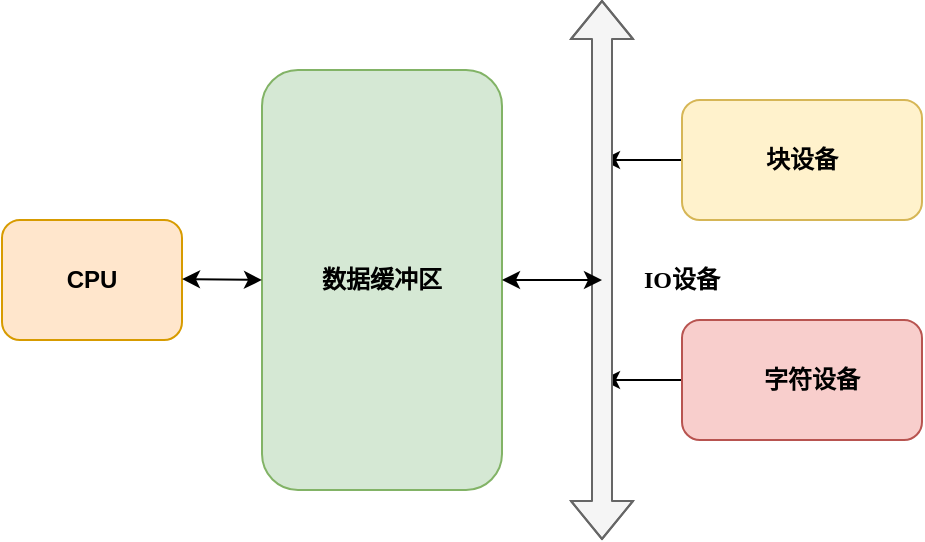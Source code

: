 <mxfile version="13.9.2" type="github">
  <diagram id="vfIGXlh5KfuUbRn0Kb2U" name="Page-1">
    <mxGraphModel dx="782" dy="381" grid="1" gridSize="10" guides="1" tooltips="1" connect="1" arrows="1" fold="1" page="1" pageScale="1" pageWidth="827" pageHeight="1169" math="0" shadow="0">
      <root>
        <mxCell id="0" />
        <mxCell id="1" parent="0" />
        <mxCell id="RqODMqMjunmwhnLp9-Iy-9" style="edgeStyle=orthogonalEdgeStyle;rounded=0;orthogonalLoop=1;jettySize=auto;html=1;" edge="1" parent="1" source="RqODMqMjunmwhnLp9-Iy-2">
          <mxGeometry relative="1" as="geometry">
            <mxPoint x="360" y="220" as="targetPoint" />
            <Array as="points">
              <mxPoint x="370" y="220" />
              <mxPoint x="370" y="220" />
            </Array>
          </mxGeometry>
        </mxCell>
        <mxCell id="RqODMqMjunmwhnLp9-Iy-2" value="" style="rounded=1;whiteSpace=wrap;html=1;fillColor=#fff2cc;strokeColor=#d6b656;" vertex="1" parent="1">
          <mxGeometry x="400" y="190" width="120" height="60" as="geometry" />
        </mxCell>
        <mxCell id="RqODMqMjunmwhnLp9-Iy-3" value="块设备" style="text;html=1;strokeColor=none;fillColor=none;align=center;verticalAlign=middle;whiteSpace=wrap;rounded=0;fontStyle=1" vertex="1" parent="1">
          <mxGeometry x="440" y="210" width="40" height="20" as="geometry" />
        </mxCell>
        <mxCell id="RqODMqMjunmwhnLp9-Iy-10" style="edgeStyle=orthogonalEdgeStyle;rounded=0;orthogonalLoop=1;jettySize=auto;html=1;" edge="1" parent="1" source="RqODMqMjunmwhnLp9-Iy-4">
          <mxGeometry relative="1" as="geometry">
            <mxPoint x="360" y="330" as="targetPoint" />
          </mxGeometry>
        </mxCell>
        <mxCell id="RqODMqMjunmwhnLp9-Iy-4" value="" style="rounded=1;whiteSpace=wrap;html=1;fillColor=#f8cecc;strokeColor=#b85450;" vertex="1" parent="1">
          <mxGeometry x="400" y="300" width="120" height="60" as="geometry" />
        </mxCell>
        <mxCell id="RqODMqMjunmwhnLp9-Iy-5" value="字符设备" style="text;html=1;strokeColor=none;fillColor=none;align=center;verticalAlign=middle;whiteSpace=wrap;rounded=0;fontStyle=1" vertex="1" parent="1">
          <mxGeometry x="440" y="320" width="50" height="20" as="geometry" />
        </mxCell>
        <mxCell id="RqODMqMjunmwhnLp9-Iy-6" value="" style="shape=flexArrow;endArrow=classic;startArrow=classic;html=1;fillColor=#f5f5f5;strokeColor=#666666;" edge="1" parent="1">
          <mxGeometry width="50" height="50" relative="1" as="geometry">
            <mxPoint x="360" y="410" as="sourcePoint" />
            <mxPoint x="360" y="140" as="targetPoint" />
            <Array as="points">
              <mxPoint x="360" y="280" />
            </Array>
          </mxGeometry>
        </mxCell>
        <mxCell id="RqODMqMjunmwhnLp9-Iy-7" value="&lt;b&gt;&lt;font face=&quot;Comic Sans MS&quot;&gt;IO设备&lt;/font&gt;&lt;/b&gt;" style="text;html=1;strokeColor=none;fillColor=none;align=center;verticalAlign=middle;whiteSpace=wrap;rounded=0;" vertex="1" parent="1">
          <mxGeometry x="370" y="270" width="60" height="20" as="geometry" />
        </mxCell>
        <mxCell id="RqODMqMjunmwhnLp9-Iy-11" value="" style="rounded=1;whiteSpace=wrap;html=1;fillColor=#d5e8d4;strokeColor=#82b366;" vertex="1" parent="1">
          <mxGeometry x="190" y="175" width="120" height="210" as="geometry" />
        </mxCell>
        <mxCell id="RqODMqMjunmwhnLp9-Iy-12" value="&lt;b&gt;数据缓冲区&lt;/b&gt;" style="text;html=1;strokeColor=none;fillColor=none;align=center;verticalAlign=middle;whiteSpace=wrap;rounded=0;" vertex="1" parent="1">
          <mxGeometry x="205" y="270" width="90" height="20" as="geometry" />
        </mxCell>
        <mxCell id="RqODMqMjunmwhnLp9-Iy-14" value="" style="endArrow=classic;startArrow=classic;html=1;exitX=1;exitY=0.5;exitDx=0;exitDy=0;" edge="1" parent="1" source="RqODMqMjunmwhnLp9-Iy-11">
          <mxGeometry width="50" height="50" relative="1" as="geometry">
            <mxPoint x="210" y="460" as="sourcePoint" />
            <mxPoint x="360" y="280" as="targetPoint" />
            <Array as="points" />
          </mxGeometry>
        </mxCell>
        <mxCell id="RqODMqMjunmwhnLp9-Iy-15" value="&lt;b&gt;CPU&lt;/b&gt;" style="rounded=1;whiteSpace=wrap;html=1;fillColor=#ffe6cc;strokeColor=#d79b00;" vertex="1" parent="1">
          <mxGeometry x="60" y="250" width="90" height="60" as="geometry" />
        </mxCell>
        <mxCell id="RqODMqMjunmwhnLp9-Iy-16" value="" style="endArrow=classic;startArrow=classic;html=1;exitX=1;exitY=0.5;exitDx=0;exitDy=0;entryX=0;entryY=0.5;entryDx=0;entryDy=0;" edge="1" parent="1" target="RqODMqMjunmwhnLp9-Iy-11">
          <mxGeometry width="50" height="50" relative="1" as="geometry">
            <mxPoint x="150" y="279.5" as="sourcePoint" />
            <mxPoint x="200" y="279.5" as="targetPoint" />
            <Array as="points" />
          </mxGeometry>
        </mxCell>
      </root>
    </mxGraphModel>
  </diagram>
</mxfile>

